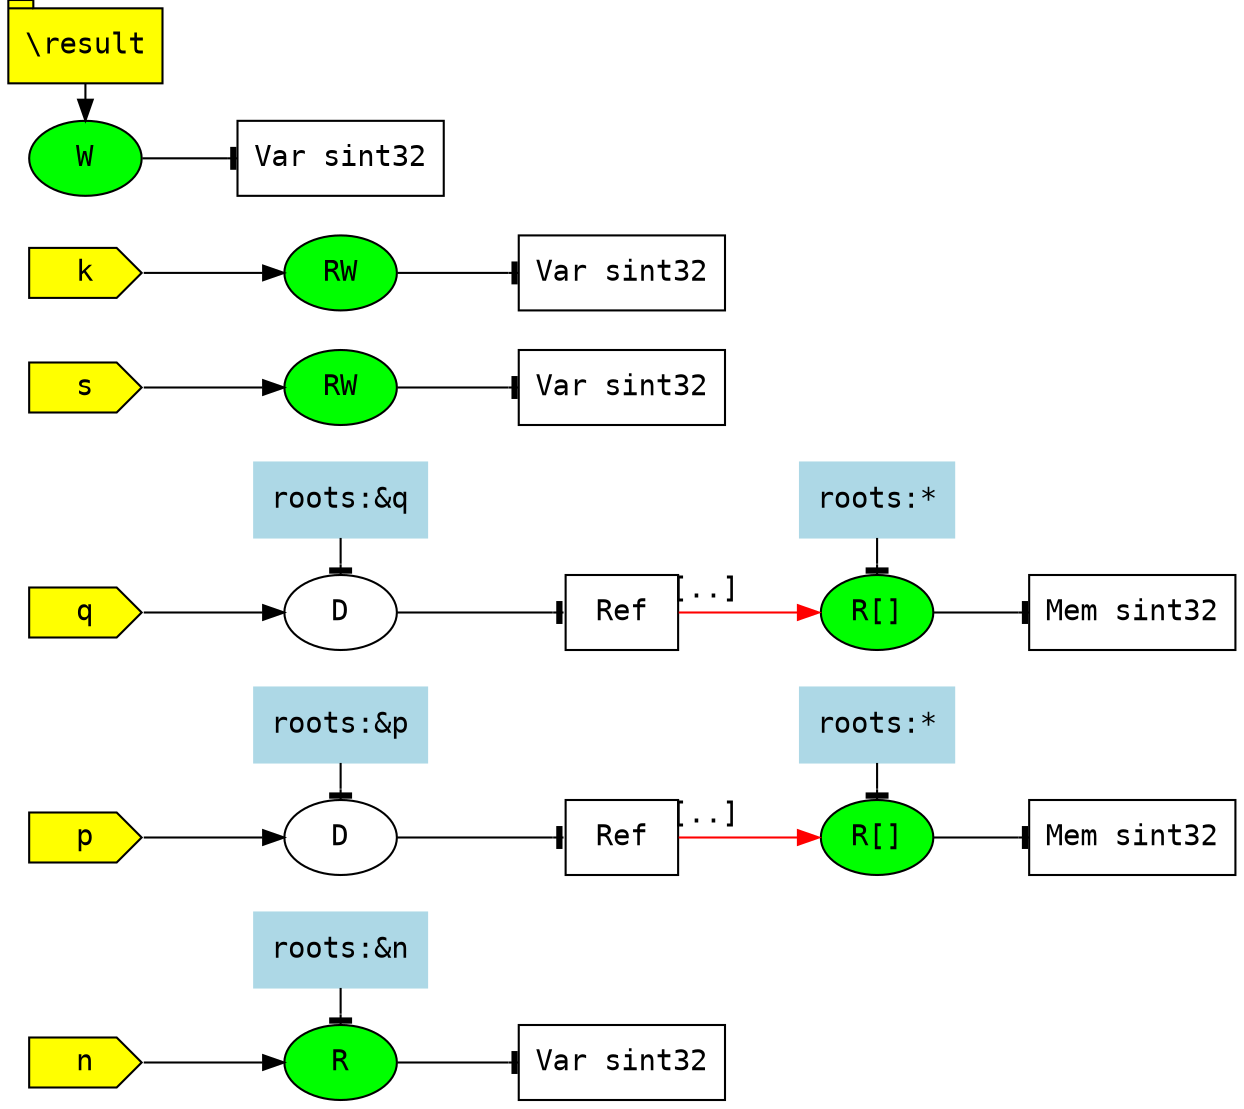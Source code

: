 digraph "job" {
  rankdir="LR" ;
  node [ fontname="monospace" ];
  edge [ fontname="monospace" ];
  V000 [ label="n", shape="cds", style="filled", fillcolor="yellow" ];
  V000:e -> A000 ;
  V001 [ label="p", shape="cds", style="filled", fillcolor="yellow" ];
  V001:e -> A001 ;
  V002 [ label="q", shape="cds", style="filled", fillcolor="yellow" ];
  V002:e -> A002 ;
  V003 [ label="s", shape="cds", style="filled", fillcolor="yellow" ];
  V003:e -> A003 ;
  V004 [ label="k", shape="cds", style="filled", fillcolor="yellow" ];
  V004:e -> A004 ;
  A000 [ label="R", shape="oval", fillcolor="green", style="filled" ];
  _005 [ label="roots:&n", style="filled", color="lightblue", shape="box" ];
  { rank=same; A000; _005; }
  _005 -> A000 [ arrowhead="tee" ];
  _006 [ shape="record", label="Var sint32" ];
  A000 -> _006:w [ arrowhead="tee" ];
  A001 [ label="D", shape="oval" ];
  _007 [ label="roots:&p", style="filled", color="lightblue", shape="box" ];
  { rank=same; A001; _007; }
  _007 -> A001 [ arrowhead="tee" ];
  _008 [ shape="record", label="<_p1> Ref" ];
  _008:_p1 -> A005:w [ taillabel="[..]", labeldistance="1.7",
    labelangle="+40", color="red"
  ];
  A001 -> _008:w [ arrowhead="tee" ];
  A002 [ label="D", shape="oval" ];
  _009 [ label="roots:&q", style="filled", color="lightblue", shape="box" ];
  { rank=same; A002; _009; }
  _009 -> A002 [ arrowhead="tee" ];
  _010 [ shape="record", label="<_p1> Ref" ];
  _010:_p1 -> A006:w [ taillabel="[..]", labeldistance="1.7",
    labelangle="+40", color="red"
  ];
  A002 -> _010:w [ arrowhead="tee" ];
  A003 [ label="RW", shape="oval", fillcolor="green", style="filled" ];
  _011 [ shape="record", label="Var sint32" ];
  A003 -> _011:w [ arrowhead="tee" ];
  A004 [ label="RW", shape="oval", fillcolor="green", style="filled" ];
  _012 [ shape="record", label="Var sint32" ];
  A004 -> _012:w [ arrowhead="tee" ];
  A005 [ label="R[]", shape="oval", fillcolor="green", style="filled" ];
  _013 [ label="roots:*", style="filled", color="lightblue", shape="box" ];
  { rank=same; A005; _013; }
  _013 -> A005 [ arrowhead="tee" ];
  _014 [ shape="record", label="Mem sint32" ];
  A005 -> _014:w [ arrowhead="tee" ];
  A006 [ label="R[]", shape="oval", fillcolor="green", style="filled" ];
  _015 [ label="roots:*", style="filled", color="lightblue", shape="box" ];
  { rank=same; A006; _015; }
  _015 -> A006 [ arrowhead="tee" ];
  _016 [ shape="record", label="Mem sint32" ];
  A006 -> _016:w [ arrowhead="tee" ];
  R017 [ label="\\result", shape="tab", style="filled", fillcolor="yellow" ];
  { rank=same; R017; A007; }
  R017 -> A007 ;
  A007 [ label="W", shape="oval", fillcolor="green", style="filled" ];
  _018 [ shape="record", label="Var sint32" ];
  A007 -> _018:w [ arrowhead="tee" ];
}
